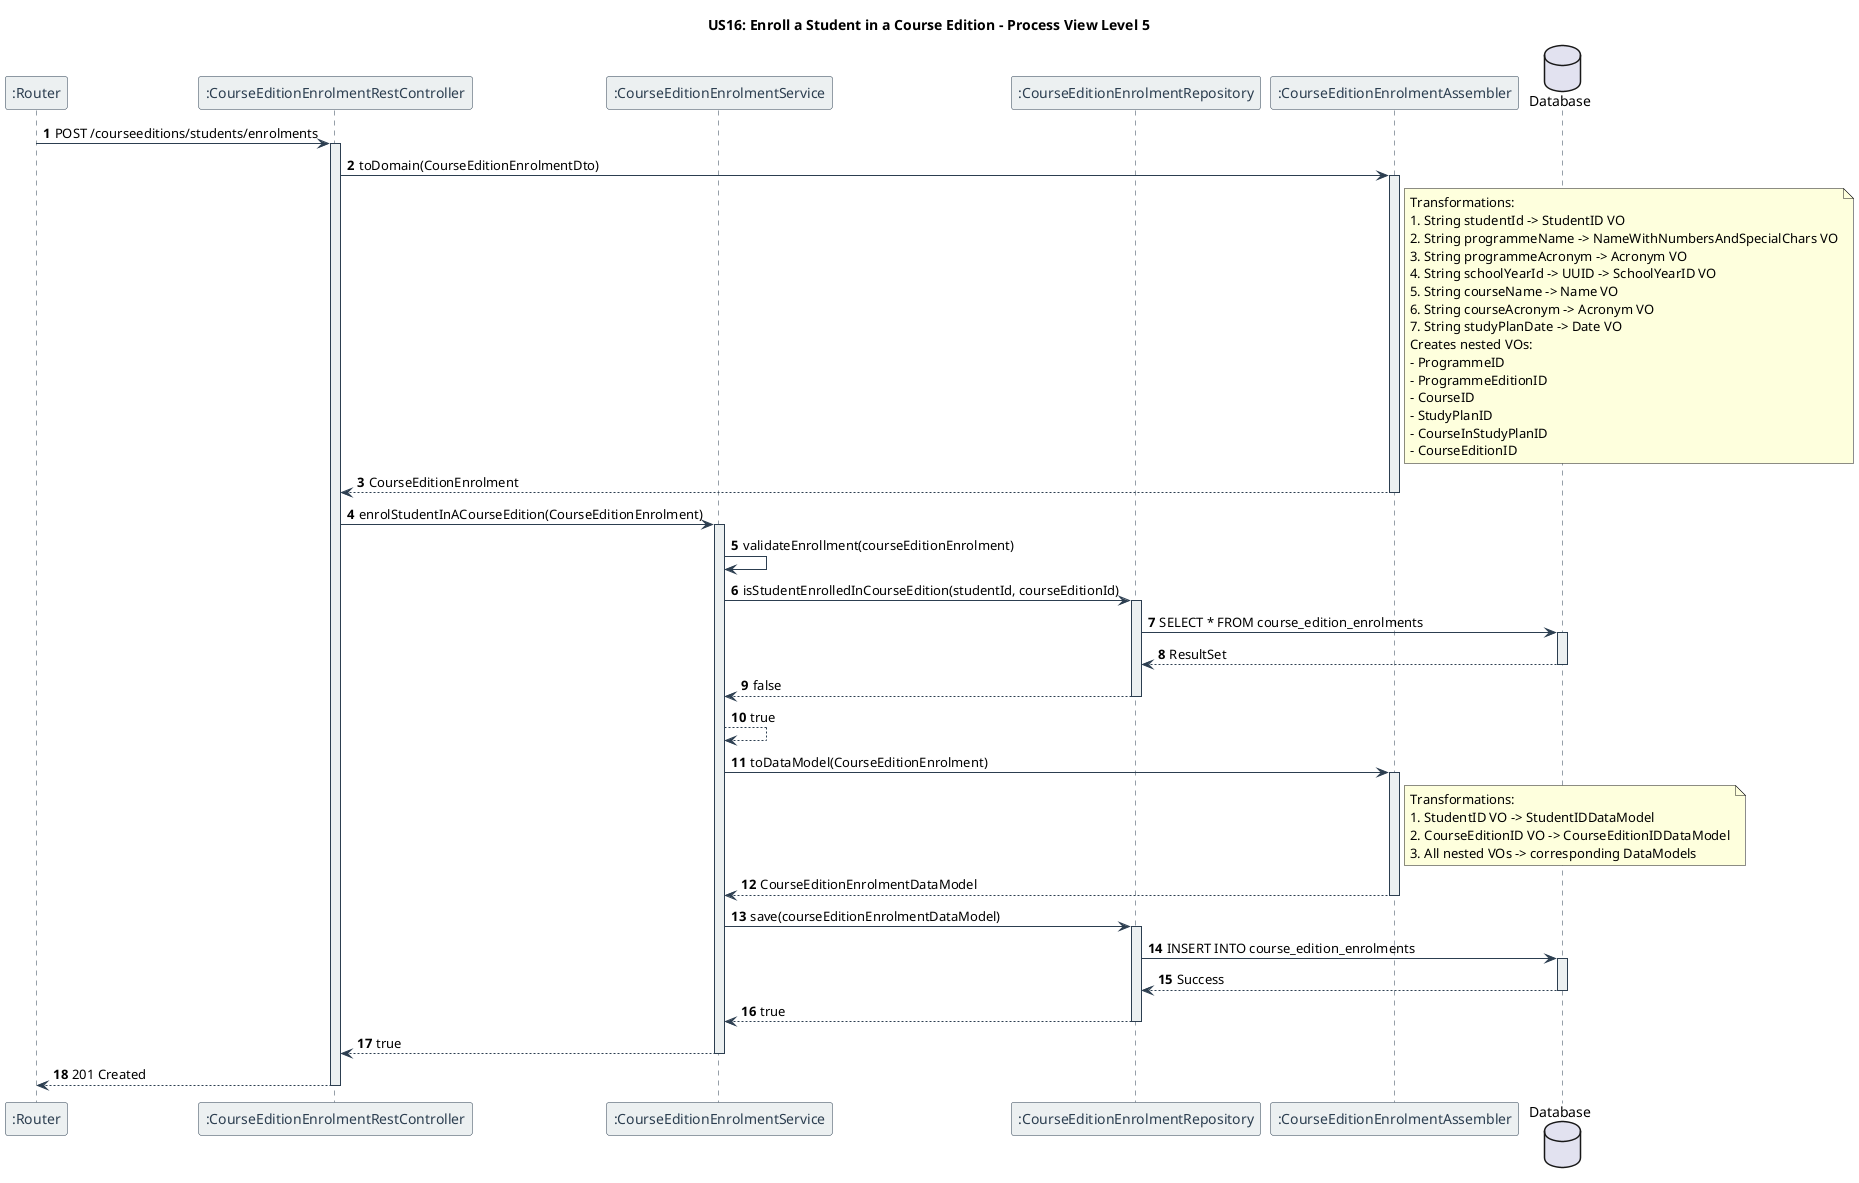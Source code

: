 @startuml
title US16: Enroll a Student in a Course Edition - Process View Level 5
autonumber

' Set colors for different types of lines
skinparam sequence {
    ArrowColor #2C3E50
    LifeLineBorderColor #2C3E50
    LifeLineBackgroundColor #ECF0F1
    ParticipantBorderColor #2C3E50
    ParticipantBackgroundColor #ECF0F1
    ParticipantFontColor #2C3E50
    ActorBorderColor #2C3E50
    ActorBackgroundColor #ECF0F1
    ActorFontColor #2C3E50
    DatabaseBorderColor #2C3E50
    DatabaseBackgroundColor #ECF0F1
    DatabaseFontColor #2C3E50
}

participant ":Router" as router
participant ":CourseEditionEnrolmentRestController" as Controller
participant ":CourseEditionEnrolmentService" as Service
participant ":CourseEditionEnrolmentRepository" as Repository
participant ":CourseEditionEnrolmentAssembler" as Assembler
database "Database" as DB

router -> Controller: POST /courseeditions/students/enrolments
activate Controller

Controller -> Assembler: toDomain(CourseEditionEnrolmentDto)
activate Assembler
note right of Assembler
  Transformations:
  1. String studentId -> StudentID VO
  2. String programmeName -> NameWithNumbersAndSpecialChars VO
  3. String programmeAcronym -> Acronym VO
  4. String schoolYearId -> UUID -> SchoolYearID VO
  5. String courseName -> Name VO
  6. String courseAcronym -> Acronym VO
  7. String studyPlanDate -> Date VO
  Creates nested VOs:
  - ProgrammeID
  - ProgrammeEditionID
  - CourseID
  - StudyPlanID
  - CourseInStudyPlanID
  - CourseEditionID
end note
Assembler --> Controller: CourseEditionEnrolment
deactivate Assembler

Controller -> Service: enrolStudentInACourseEdition(CourseEditionEnrolment)
activate Service

Service -> Service: validateEnrollment(courseEditionEnrolment)
Service -> Repository: isStudentEnrolledInCourseEdition(studentId, courseEditionId)
activate Repository
Repository -> DB: SELECT * FROM course_edition_enrolments
activate DB
DB --> Repository: ResultSet
deactivate DB
Repository --> Service: false
deactivate Repository
Service --> Service: true

Service -> Assembler: toDataModel(CourseEditionEnrolment)
activate Assembler
note right of Assembler
  Transformations:
  1. StudentID VO -> StudentIDDataModel
  2. CourseEditionID VO -> CourseEditionIDDataModel
  3. All nested VOs -> corresponding DataModels
end note
Assembler --> Service: CourseEditionEnrolmentDataModel
deactivate Assembler

Service -> Repository: save(courseEditionEnrolmentDataModel)
activate Repository
Repository -> DB: INSERT INTO course_edition_enrolments
activate DB
DB --> Repository: Success
deactivate DB
Repository --> Service: true
deactivate Repository

Service --> Controller: true
deactivate Service

Controller --> router: 201 Created
deactivate Controller

@enduml 